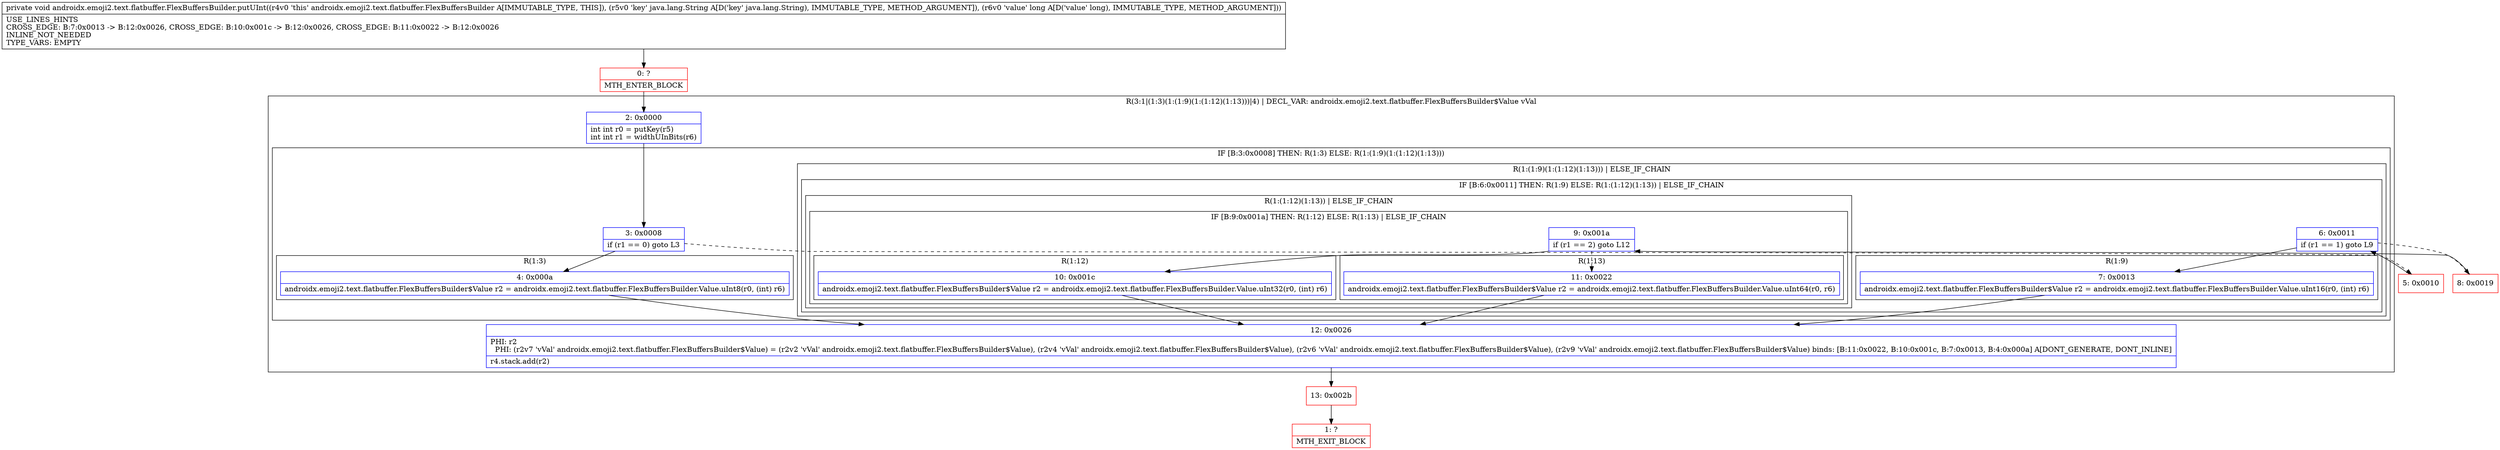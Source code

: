 digraph "CFG forandroidx.emoji2.text.flatbuffer.FlexBuffersBuilder.putUInt(Ljava\/lang\/String;J)V" {
subgraph cluster_Region_747558564 {
label = "R(3:1|(1:3)(1:(1:9)(1:(1:12)(1:13)))|4) | DECL_VAR: androidx.emoji2.text.flatbuffer.FlexBuffersBuilder$Value vVal\l";
node [shape=record,color=blue];
Node_2 [shape=record,label="{2\:\ 0x0000|int int r0 = putKey(r5)\lint int r1 = widthUInBits(r6)\l}"];
subgraph cluster_IfRegion_2108084370 {
label = "IF [B:3:0x0008] THEN: R(1:3) ELSE: R(1:(1:9)(1:(1:12)(1:13)))";
node [shape=record,color=blue];
Node_3 [shape=record,label="{3\:\ 0x0008|if (r1 == 0) goto L3\l}"];
subgraph cluster_Region_1760058145 {
label = "R(1:3)";
node [shape=record,color=blue];
Node_4 [shape=record,label="{4\:\ 0x000a|androidx.emoji2.text.flatbuffer.FlexBuffersBuilder$Value r2 = androidx.emoji2.text.flatbuffer.FlexBuffersBuilder.Value.uInt8(r0, (int) r6)\l}"];
}
subgraph cluster_Region_1975460727 {
label = "R(1:(1:9)(1:(1:12)(1:13))) | ELSE_IF_CHAIN\l";
node [shape=record,color=blue];
subgraph cluster_IfRegion_252952288 {
label = "IF [B:6:0x0011] THEN: R(1:9) ELSE: R(1:(1:12)(1:13)) | ELSE_IF_CHAIN\l";
node [shape=record,color=blue];
Node_6 [shape=record,label="{6\:\ 0x0011|if (r1 == 1) goto L9\l}"];
subgraph cluster_Region_1475651168 {
label = "R(1:9)";
node [shape=record,color=blue];
Node_7 [shape=record,label="{7\:\ 0x0013|androidx.emoji2.text.flatbuffer.FlexBuffersBuilder$Value r2 = androidx.emoji2.text.flatbuffer.FlexBuffersBuilder.Value.uInt16(r0, (int) r6)\l}"];
}
subgraph cluster_Region_1673285954 {
label = "R(1:(1:12)(1:13)) | ELSE_IF_CHAIN\l";
node [shape=record,color=blue];
subgraph cluster_IfRegion_1627803896 {
label = "IF [B:9:0x001a] THEN: R(1:12) ELSE: R(1:13) | ELSE_IF_CHAIN\l";
node [shape=record,color=blue];
Node_9 [shape=record,label="{9\:\ 0x001a|if (r1 == 2) goto L12\l}"];
subgraph cluster_Region_232547566 {
label = "R(1:12)";
node [shape=record,color=blue];
Node_10 [shape=record,label="{10\:\ 0x001c|androidx.emoji2.text.flatbuffer.FlexBuffersBuilder$Value r2 = androidx.emoji2.text.flatbuffer.FlexBuffersBuilder.Value.uInt32(r0, (int) r6)\l}"];
}
subgraph cluster_Region_1463658503 {
label = "R(1:13)";
node [shape=record,color=blue];
Node_11 [shape=record,label="{11\:\ 0x0022|androidx.emoji2.text.flatbuffer.FlexBuffersBuilder$Value r2 = androidx.emoji2.text.flatbuffer.FlexBuffersBuilder.Value.uInt64(r0, r6)\l}"];
}
}
}
}
}
}
Node_12 [shape=record,label="{12\:\ 0x0026|PHI: r2 \l  PHI: (r2v7 'vVal' androidx.emoji2.text.flatbuffer.FlexBuffersBuilder$Value) = (r2v2 'vVal' androidx.emoji2.text.flatbuffer.FlexBuffersBuilder$Value), (r2v4 'vVal' androidx.emoji2.text.flatbuffer.FlexBuffersBuilder$Value), (r2v6 'vVal' androidx.emoji2.text.flatbuffer.FlexBuffersBuilder$Value), (r2v9 'vVal' androidx.emoji2.text.flatbuffer.FlexBuffersBuilder$Value) binds: [B:11:0x0022, B:10:0x001c, B:7:0x0013, B:4:0x000a] A[DONT_GENERATE, DONT_INLINE]\l|r4.stack.add(r2)\l}"];
}
Node_0 [shape=record,color=red,label="{0\:\ ?|MTH_ENTER_BLOCK\l}"];
Node_13 [shape=record,color=red,label="{13\:\ 0x002b}"];
Node_1 [shape=record,color=red,label="{1\:\ ?|MTH_EXIT_BLOCK\l}"];
Node_5 [shape=record,color=red,label="{5\:\ 0x0010}"];
Node_8 [shape=record,color=red,label="{8\:\ 0x0019}"];
MethodNode[shape=record,label="{private void androidx.emoji2.text.flatbuffer.FlexBuffersBuilder.putUInt((r4v0 'this' androidx.emoji2.text.flatbuffer.FlexBuffersBuilder A[IMMUTABLE_TYPE, THIS]), (r5v0 'key' java.lang.String A[D('key' java.lang.String), IMMUTABLE_TYPE, METHOD_ARGUMENT]), (r6v0 'value' long A[D('value' long), IMMUTABLE_TYPE, METHOD_ARGUMENT]))  | USE_LINES_HINTS\lCROSS_EDGE: B:7:0x0013 \-\> B:12:0x0026, CROSS_EDGE: B:10:0x001c \-\> B:12:0x0026, CROSS_EDGE: B:11:0x0022 \-\> B:12:0x0026\lINLINE_NOT_NEEDED\lTYPE_VARS: EMPTY\l}"];
MethodNode -> Node_0;Node_2 -> Node_3;
Node_3 -> Node_4;
Node_3 -> Node_5[style=dashed];
Node_4 -> Node_12;
Node_6 -> Node_7;
Node_6 -> Node_8[style=dashed];
Node_7 -> Node_12;
Node_9 -> Node_10;
Node_9 -> Node_11[style=dashed];
Node_10 -> Node_12;
Node_11 -> Node_12;
Node_12 -> Node_13;
Node_0 -> Node_2;
Node_13 -> Node_1;
Node_5 -> Node_6;
Node_8 -> Node_9;
}

